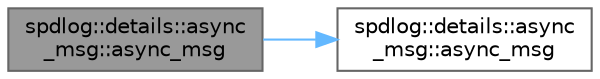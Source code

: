 digraph "spdlog::details::async_msg::async_msg"
{
 // LATEX_PDF_SIZE
  bgcolor="transparent";
  edge [fontname=Helvetica,fontsize=10,labelfontname=Helvetica,labelfontsize=10];
  node [fontname=Helvetica,fontsize=10,shape=box,height=0.2,width=0.4];
  rankdir="LR";
  Node1 [id="Node000001",label="spdlog::details::async\l_msg::async_msg",height=0.2,width=0.4,color="gray40", fillcolor="grey60", style="filled", fontcolor="black",tooltip=" "];
  Node1 -> Node2 [id="edge1_Node000001_Node000002",color="steelblue1",style="solid",tooltip=" "];
  Node2 [id="Node000002",label="spdlog::details::async\l_msg::async_msg",height=0.2,width=0.4,color="grey40", fillcolor="white", style="filled",URL="$structspdlog_1_1details_1_1async__msg.html#a1639729ae0bbefc841ec4b87c3369274",tooltip=" "];
}
